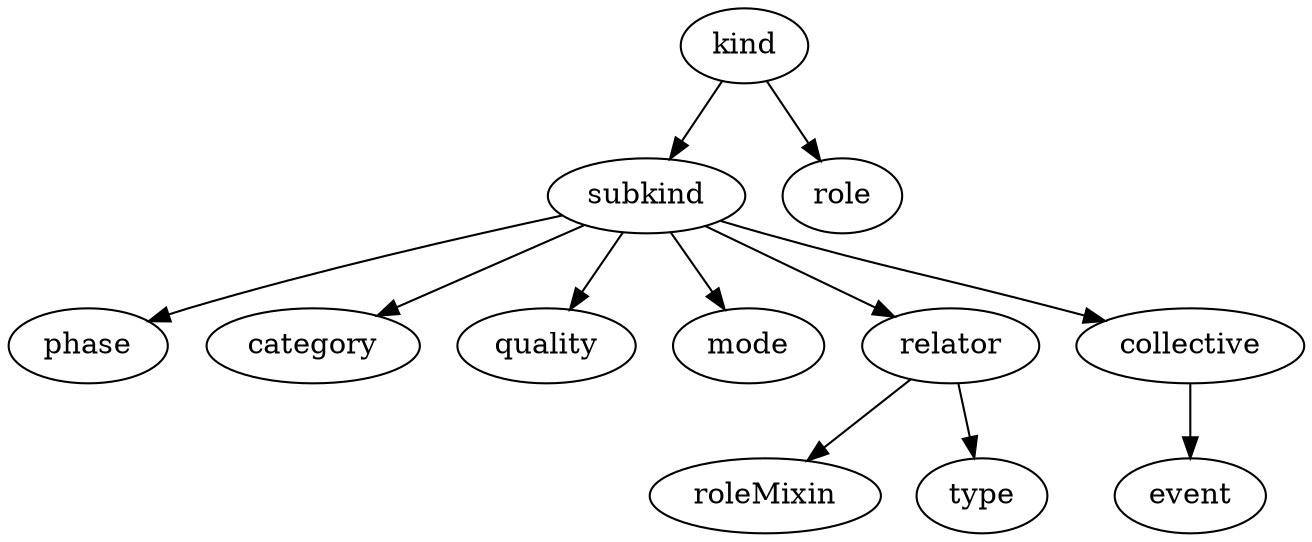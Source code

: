 strict digraph  {
kind;
subkind;
role;
phase;
category;
quality;
mode;
relator;
collective;
roleMixin;
type;
event;
kind -> subkind;
kind -> role;
subkind -> phase;
subkind -> category;
subkind -> quality;
subkind -> mode;
subkind -> relator;
subkind -> collective;
relator -> roleMixin;
relator -> type;
collective -> event;
}

